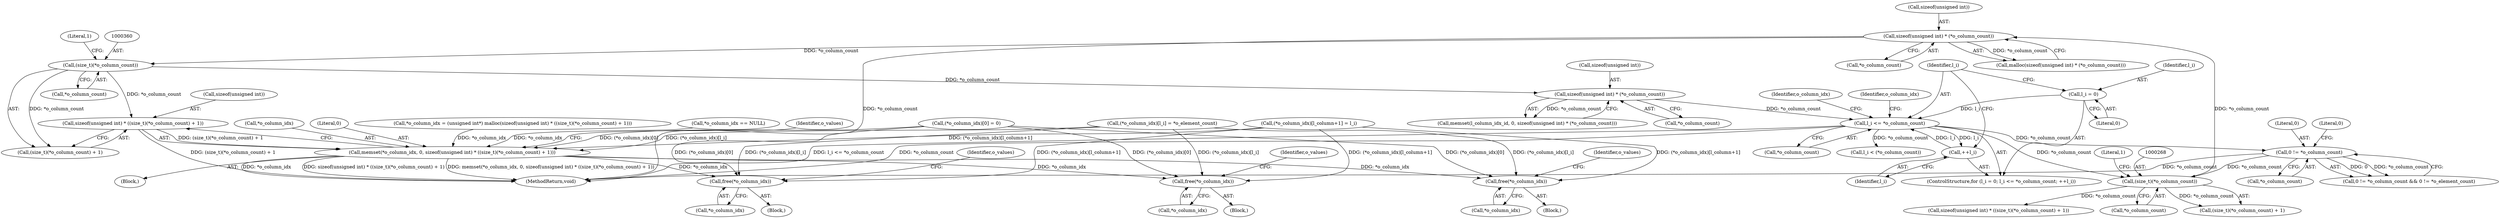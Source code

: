 digraph "0_libxsmm_151481489192e6d1997f8bde52c5c425ea41741d_1@API" {
"1000355" [label="(Call,sizeof(unsigned int) * ((size_t)(*o_column_count) + 1))"];
"1000359" [label="(Call,(size_t)(*o_column_count))"];
"1000288" [label="(Call,sizeof(unsigned int) * (*o_column_count))"];
"1000267" [label="(Call,(size_t)(*o_column_count))"];
"1000237" [label="(Call,0 != *o_column_count)"];
"1000385" [label="(Call,l_i <= *o_column_count)"];
"1000382" [label="(Call,l_i = 0)"];
"1000389" [label="(Call,++l_i)"];
"1000376" [label="(Call,sizeof(unsigned int) * (*o_column_count))"];
"1000351" [label="(Call,memset(*o_column_idx, 0, sizeof(unsigned int) * ((size_t)(*o_column_count) + 1)))"];
"1000180" [label="(Call,free(*o_column_idx))"];
"1000449" [label="(Call,free(*o_column_idx))"];
"1000525" [label="(Call,free(*o_column_idx))"];
"1000383" [label="(Identifier,l_i)"];
"1000390" [label="(Identifier,l_i)"];
"1000358" [label="(Call,(size_t)(*o_column_count) + 1)"];
"1000180" [label="(Call,free(*o_column_idx))"];
"1000269" [label="(Call,*o_column_count)"];
"1000263" [label="(Call,sizeof(unsigned int) * ((size_t)(*o_column_count) + 1))"];
"1000239" [label="(Call,*o_column_count)"];
"1000377" [label="(Call,sizeof(unsigned int))"];
"1000530" [label="(Identifier,o_values)"];
"1000354" [label="(Literal,0)"];
"1000385" [label="(Call,l_i <= *o_column_count)"];
"1000526" [label="(Call,*o_column_idx)"];
"1000373" [label="(Call,memset(l_column_idx_id, 0, sizeof(unsigned int) * (*o_column_count)))"];
"1000266" [label="(Call,(size_t)(*o_column_count) + 1)"];
"1000381" [label="(ControlStructure,for (l_i = 0; l_i <= *o_column_count; ++l_i))"];
"1000449" [label="(Call,free(*o_column_idx))"];
"1000359" [label="(Call,(size_t)(*o_column_count))"];
"1000454" [label="(Identifier,o_values)"];
"1000291" [label="(Call,*o_column_count)"];
"1000382" [label="(Call,l_i = 0)"];
"1000450" [label="(Call,*o_column_idx)"];
"1000379" [label="(Call,*o_column_count)"];
"1000445" [label="(Block,)"];
"1000289" [label="(Call,sizeof(unsigned int))"];
"1000384" [label="(Literal,0)"];
"1000387" [label="(Call,*o_column_count)"];
"1000257" [label="(Call,*o_column_idx = (unsigned int*) malloc(sizeof(unsigned int) * ((size_t)(*o_column_count) + 1)))"];
"1000181" [label="(Call,*o_column_idx)"];
"1000585" [label="(MethodReturn,void)"];
"1000237" [label="(Call,0 != *o_column_count)"];
"1000506" [label="(Call,(*o_column_idx)[l_column+1] = l_i)"];
"1000300" [label="(Call,*o_column_idx == NULL)"];
"1000185" [label="(Identifier,o_values)"];
"1000176" [label="(Block,)"];
"1000558" [label="(Call,l_i < (*o_column_count))"];
"1000363" [label="(Literal,1)"];
"1000287" [label="(Call,malloc(sizeof(unsigned int) * (*o_column_count)))"];
"1000271" [label="(Literal,1)"];
"1000236" [label="(Call,0 != *o_column_count && 0 != *o_element_count)"];
"1000267" [label="(Call,(size_t)(*o_column_count))"];
"1000361" [label="(Call,*o_column_count)"];
"1000395" [label="(Identifier,o_column_idx)"];
"1000366" [label="(Identifier,o_values)"];
"1000386" [label="(Identifier,l_i)"];
"1000525" [label="(Call,free(*o_column_idx))"];
"1000288" [label="(Call,sizeof(unsigned int) * (*o_column_count))"];
"1000392" [label="(Call,(*o_column_idx)[l_i] = *o_element_count)"];
"1000352" [label="(Call,*o_column_idx)"];
"1000521" [label="(Block,)"];
"1000245" [label="(Block,)"];
"1000356" [label="(Call,sizeof(unsigned int))"];
"1000355" [label="(Call,sizeof(unsigned int) * ((size_t)(*o_column_count) + 1))"];
"1000242" [label="(Literal,0)"];
"1000399" [label="(Call,(*o_column_idx)[0] = 0)"];
"1000389" [label="(Call,++l_i)"];
"1000376" [label="(Call,sizeof(unsigned int) * (*o_column_count))"];
"1000402" [label="(Identifier,o_column_idx)"];
"1000351" [label="(Call,memset(*o_column_idx, 0, sizeof(unsigned int) * ((size_t)(*o_column_count) + 1)))"];
"1000238" [label="(Literal,0)"];
"1000355" -> "1000351"  [label="AST: "];
"1000355" -> "1000358"  [label="CFG: "];
"1000356" -> "1000355"  [label="AST: "];
"1000358" -> "1000355"  [label="AST: "];
"1000351" -> "1000355"  [label="CFG: "];
"1000355" -> "1000585"  [label="DDG: (size_t)(*o_column_count) + 1"];
"1000355" -> "1000351"  [label="DDG: (size_t)(*o_column_count) + 1"];
"1000359" -> "1000355"  [label="DDG: *o_column_count"];
"1000359" -> "1000358"  [label="AST: "];
"1000359" -> "1000361"  [label="CFG: "];
"1000360" -> "1000359"  [label="AST: "];
"1000361" -> "1000359"  [label="AST: "];
"1000363" -> "1000359"  [label="CFG: "];
"1000359" -> "1000358"  [label="DDG: *o_column_count"];
"1000288" -> "1000359"  [label="DDG: *o_column_count"];
"1000359" -> "1000376"  [label="DDG: *o_column_count"];
"1000288" -> "1000287"  [label="AST: "];
"1000288" -> "1000291"  [label="CFG: "];
"1000289" -> "1000288"  [label="AST: "];
"1000291" -> "1000288"  [label="AST: "];
"1000287" -> "1000288"  [label="CFG: "];
"1000288" -> "1000585"  [label="DDG: *o_column_count"];
"1000288" -> "1000287"  [label="DDG: *o_column_count"];
"1000267" -> "1000288"  [label="DDG: *o_column_count"];
"1000267" -> "1000266"  [label="AST: "];
"1000267" -> "1000269"  [label="CFG: "];
"1000268" -> "1000267"  [label="AST: "];
"1000269" -> "1000267"  [label="AST: "];
"1000271" -> "1000267"  [label="CFG: "];
"1000267" -> "1000263"  [label="DDG: *o_column_count"];
"1000267" -> "1000266"  [label="DDG: *o_column_count"];
"1000237" -> "1000267"  [label="DDG: *o_column_count"];
"1000385" -> "1000267"  [label="DDG: *o_column_count"];
"1000237" -> "1000236"  [label="AST: "];
"1000237" -> "1000239"  [label="CFG: "];
"1000238" -> "1000237"  [label="AST: "];
"1000239" -> "1000237"  [label="AST: "];
"1000242" -> "1000237"  [label="CFG: "];
"1000236" -> "1000237"  [label="CFG: "];
"1000237" -> "1000585"  [label="DDG: *o_column_count"];
"1000237" -> "1000236"  [label="DDG: 0"];
"1000237" -> "1000236"  [label="DDG: *o_column_count"];
"1000385" -> "1000237"  [label="DDG: *o_column_count"];
"1000385" -> "1000381"  [label="AST: "];
"1000385" -> "1000387"  [label="CFG: "];
"1000386" -> "1000385"  [label="AST: "];
"1000387" -> "1000385"  [label="AST: "];
"1000395" -> "1000385"  [label="CFG: "];
"1000402" -> "1000385"  [label="CFG: "];
"1000385" -> "1000585"  [label="DDG: *o_column_count"];
"1000385" -> "1000585"  [label="DDG: l_i <= *o_column_count"];
"1000382" -> "1000385"  [label="DDG: l_i"];
"1000389" -> "1000385"  [label="DDG: l_i"];
"1000376" -> "1000385"  [label="DDG: *o_column_count"];
"1000385" -> "1000389"  [label="DDG: l_i"];
"1000385" -> "1000558"  [label="DDG: *o_column_count"];
"1000382" -> "1000381"  [label="AST: "];
"1000382" -> "1000384"  [label="CFG: "];
"1000383" -> "1000382"  [label="AST: "];
"1000384" -> "1000382"  [label="AST: "];
"1000386" -> "1000382"  [label="CFG: "];
"1000389" -> "1000381"  [label="AST: "];
"1000389" -> "1000390"  [label="CFG: "];
"1000390" -> "1000389"  [label="AST: "];
"1000386" -> "1000389"  [label="CFG: "];
"1000376" -> "1000373"  [label="AST: "];
"1000376" -> "1000379"  [label="CFG: "];
"1000377" -> "1000376"  [label="AST: "];
"1000379" -> "1000376"  [label="AST: "];
"1000373" -> "1000376"  [label="CFG: "];
"1000376" -> "1000373"  [label="DDG: *o_column_count"];
"1000351" -> "1000245"  [label="AST: "];
"1000352" -> "1000351"  [label="AST: "];
"1000354" -> "1000351"  [label="AST: "];
"1000366" -> "1000351"  [label="CFG: "];
"1000351" -> "1000585"  [label="DDG: memset(*o_column_idx, 0, sizeof(unsigned int) * ((size_t)(*o_column_count) + 1))"];
"1000351" -> "1000585"  [label="DDG: *o_column_idx"];
"1000351" -> "1000585"  [label="DDG: sizeof(unsigned int) * ((size_t)(*o_column_count) + 1)"];
"1000351" -> "1000180"  [label="DDG: *o_column_idx"];
"1000506" -> "1000351"  [label="DDG: (*o_column_idx)[l_column+1]"];
"1000392" -> "1000351"  [label="DDG: (*o_column_idx)[l_i]"];
"1000300" -> "1000351"  [label="DDG: *o_column_idx"];
"1000257" -> "1000351"  [label="DDG: *o_column_idx"];
"1000399" -> "1000351"  [label="DDG: (*o_column_idx)[0]"];
"1000351" -> "1000449"  [label="DDG: *o_column_idx"];
"1000351" -> "1000525"  [label="DDG: *o_column_idx"];
"1000180" -> "1000176"  [label="AST: "];
"1000180" -> "1000181"  [label="CFG: "];
"1000181" -> "1000180"  [label="AST: "];
"1000185" -> "1000180"  [label="CFG: "];
"1000506" -> "1000180"  [label="DDG: (*o_column_idx)[l_column+1]"];
"1000392" -> "1000180"  [label="DDG: (*o_column_idx)[l_i]"];
"1000399" -> "1000180"  [label="DDG: (*o_column_idx)[0]"];
"1000449" -> "1000445"  [label="AST: "];
"1000449" -> "1000450"  [label="CFG: "];
"1000450" -> "1000449"  [label="AST: "];
"1000454" -> "1000449"  [label="CFG: "];
"1000506" -> "1000449"  [label="DDG: (*o_column_idx)[l_column+1]"];
"1000392" -> "1000449"  [label="DDG: (*o_column_idx)[l_i]"];
"1000399" -> "1000449"  [label="DDG: (*o_column_idx)[0]"];
"1000525" -> "1000521"  [label="AST: "];
"1000525" -> "1000526"  [label="CFG: "];
"1000526" -> "1000525"  [label="AST: "];
"1000530" -> "1000525"  [label="CFG: "];
"1000506" -> "1000525"  [label="DDG: (*o_column_idx)[l_column+1]"];
"1000392" -> "1000525"  [label="DDG: (*o_column_idx)[l_i]"];
"1000399" -> "1000525"  [label="DDG: (*o_column_idx)[0]"];
}
